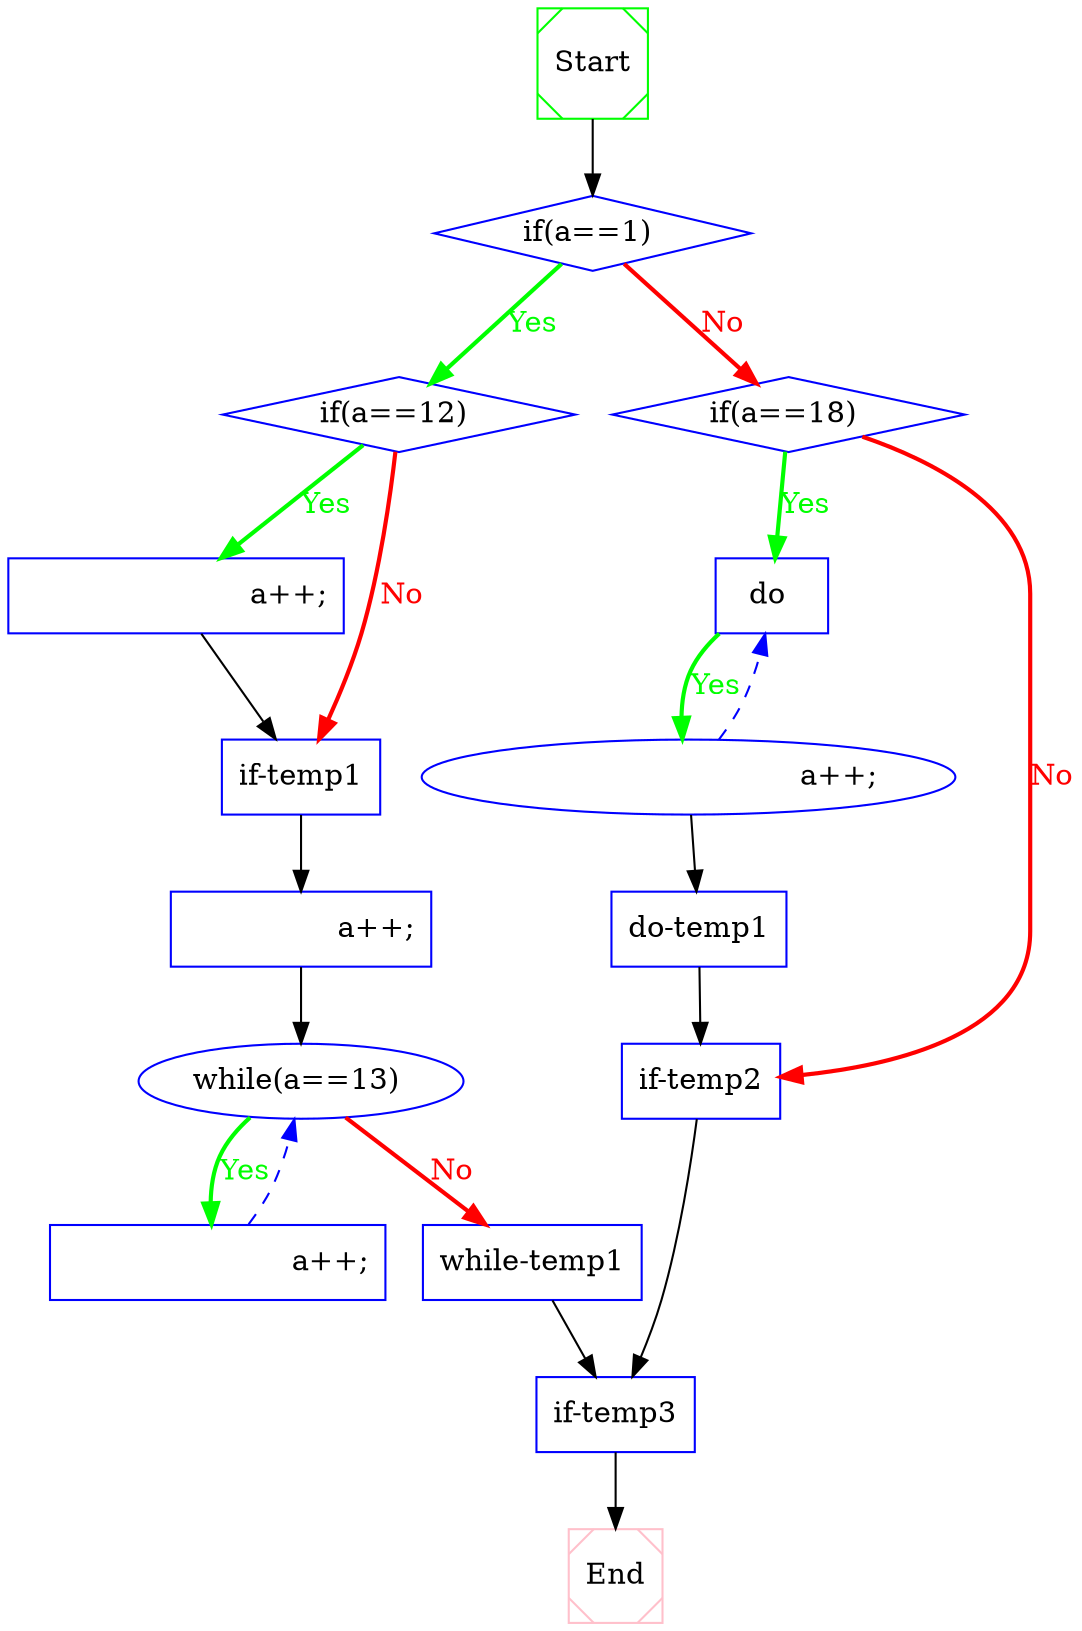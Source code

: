 digraph CFG {
 1  [shape = Msquare, color = green, label = "Start", ]
 2  [shape = diamond, color = blue, label = "if(a==1) ", ]
 3  [shape = diamond, color = blue, label = "if(a==12) ", ]
 4  [shape = box, color = blue, label = "			a++;", ]
 5  [shape = box, color = blue, label = "if-temp1", ]
 6  [shape = box, color = blue, label = "		a++;", ]
 7  [shape = ellipse, color = blue, label = "while(a==13) ", ]
 8  [shape = box, color = blue, label = "			a++;", ]
 9  [shape = box, color = blue, label = "while-temp1", ]
 10  [shape = diamond, color = blue, label = "if(a==18) ", ]
 11  [shape = box, color = blue, label = "do ", ]
 12  [shape = ellipse, color = blue, label = "				a++;", ]
 13  [shape = box, color = blue, label = "do-temp1", ]
 14  [shape = box, color = blue, label = "if-temp2", ]
 15  [shape = box, color = blue, label = "if-temp3", ]
 16  [shape = Msquare, color = pink, label = "End", ]
 1  ->  2  [style = solid, label="", fillcolor = black, color = black, fontcolor = black]

 2  ->  10  [style = bold, label="No", fillcolor = red, color = red, fontcolor = red]
 2  ->  3  [style = bold, label="Yes", fillcolor = green, color = green, fontcolor = green]

 3  ->  5  [style = bold, label="No", fillcolor = red, color = red, fontcolor = red]
 3  ->  4  [style = bold, label="Yes", fillcolor = green, color = green, fontcolor = green]

 4  ->  5  [style = solid, label="", fillcolor = black, color = black, fontcolor = black]

 5  ->  6  [style = solid, label="", fillcolor = black, color = black, fontcolor = black]

 6  ->  7  [style = solid, label="", fillcolor = black, color = black, fontcolor = black]

 7  ->  9  [style = bold, label="No", fillcolor = red, color = red, fontcolor = red]
 7  ->  8  [style = bold, label="Yes", fillcolor = green, color = green, fontcolor = green]

 8  ->  7  [style = dashed, label="", fillcolor = blue, color = blue, fontcolor = blue]

 9  ->  15  [style = solid, label="", fillcolor = black, color = black, fontcolor = black]

 10  ->  14  [style = bold, label="No", fillcolor = red, color = red, fontcolor = red]
 10  ->  11  [style = bold, label="Yes", fillcolor = green, color = green, fontcolor = green]

 11  ->  12  [style = bold, label="Yes", fillcolor = green, color = green, fontcolor = green]

 12  ->  11  [style = dashed, label="", fillcolor = blue, color = blue, fontcolor = blue]
 12  ->  13  [style = solid, label="", fillcolor = black, color = black, fontcolor = black]

 13  ->  14  [style = solid, label="", fillcolor = black, color = black, fontcolor = black]

 14  ->  15  [style = solid, label="", fillcolor = black, color = black, fontcolor = black]

 15  ->  16  [style = solid, label="", fillcolor = black, color = black, fontcolor = black]


}